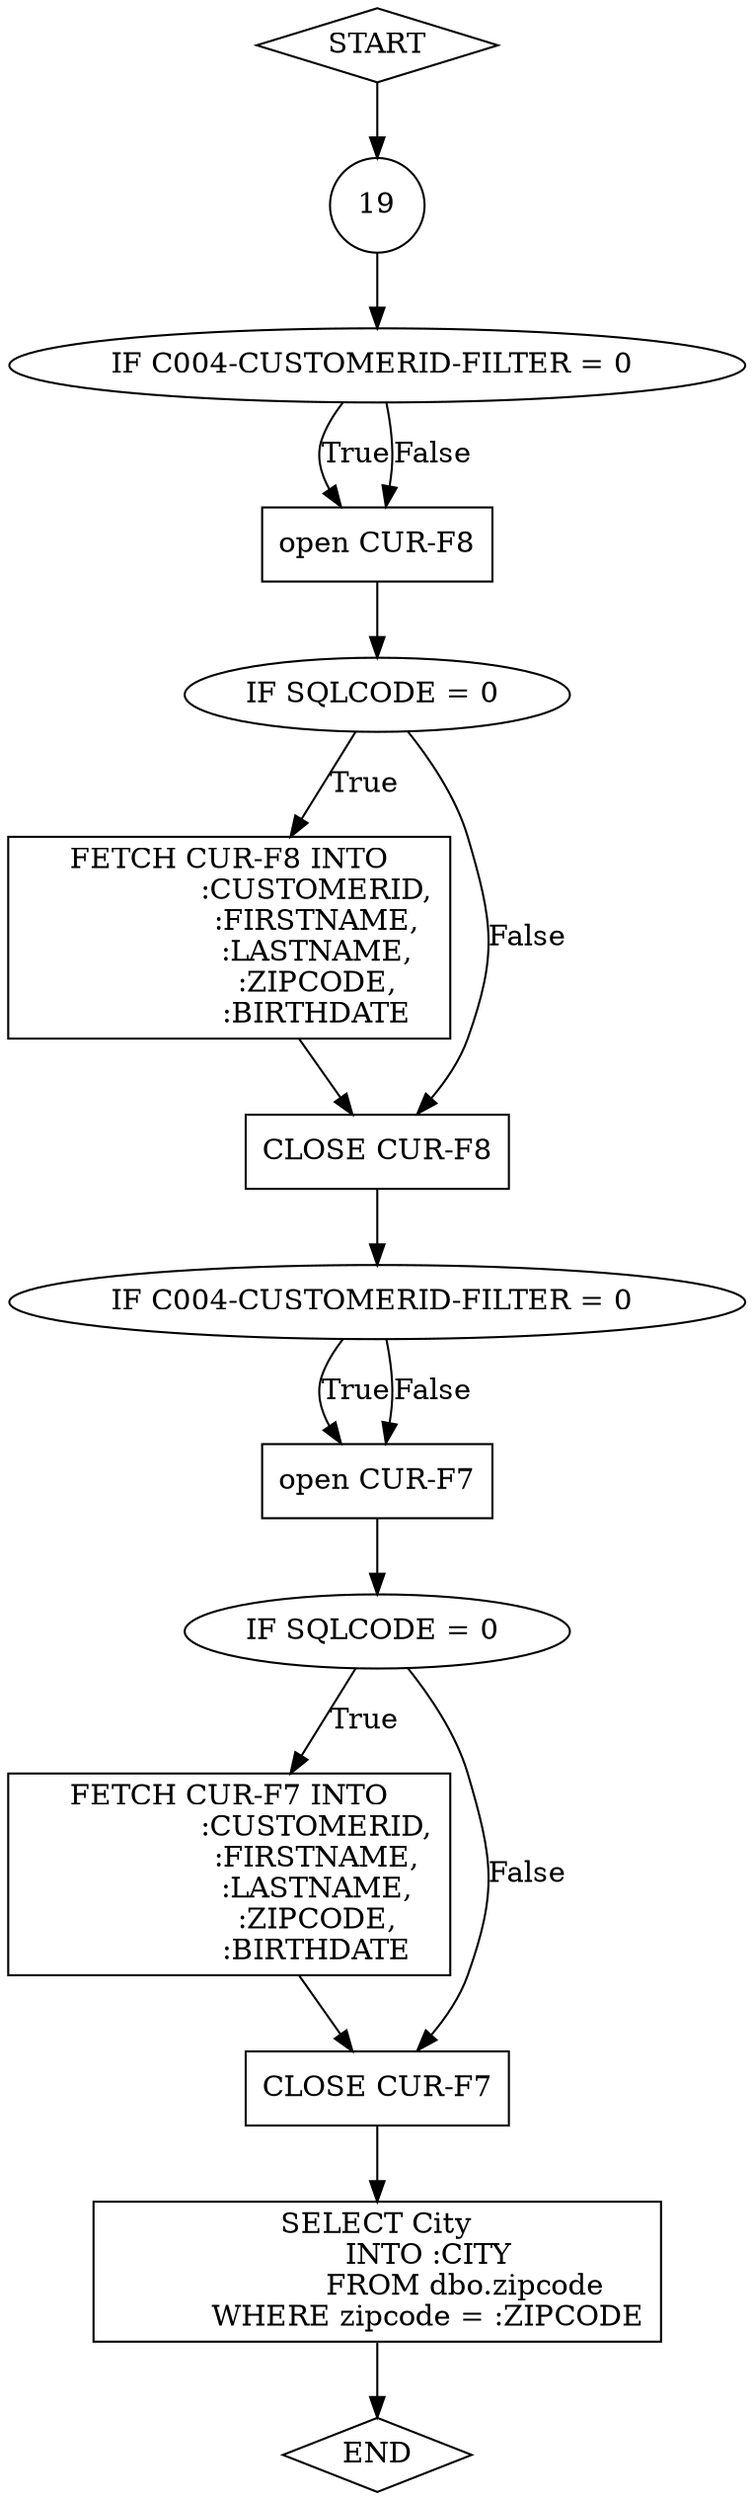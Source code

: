 digraph "control-flow" {
	node [shape=diamond]
	62 [label=START]
	node [shape=circle]
	97 [label=19]
	node [shape=ellipse]
	43 [label="IF C004-CUSTOMERID-FILTER = 0 "]
	node [shape=box]
	46 [label="open CUR-F8"]
	node [shape=ellipse]
	47 [label="IF SQLCODE = 0 "]
	node [shape=box]
	48 [label="FETCH CUR-F8 INTO
		   :CUSTOMERID,
		   :FIRSTNAME,
		   :LASTNAME,
		   :ZIPCODE,
		   :BIRTHDATE"]
	node [shape=box]
	51 [label="CLOSE CUR-F8"]
	node [shape=ellipse]
	52 [label="IF C004-CUSTOMERID-FILTER = 0 "]
	node [shape=box]
	55 [label="open CUR-F7"]
	node [shape=ellipse]
	56 [label="IF SQLCODE = 0 "]
	node [shape=box]
	57 [label="FETCH CUR-F7 INTO
		   :CUSTOMERID,
		   :FIRSTNAME,
		   :LASTNAME,
		   :ZIPCODE,
		   :BIRTHDATE"]
	node [shape=box]
	60 [label="CLOSE CUR-F7"]
	node [shape=box]
	61 [label="SELECT City
           INTO :CITY
		   FROM dbo.zipcode
           WHERE zipcode = :ZIPCODE"]
	node [shape=diamond]
	95 [label=END]
	62 -> 97
	97 -> 43
	43 -> 46 [label=True]
	43 -> 46 [label=False]
	46 -> 47
	47 -> 48 [label=True]
	47 -> 51 [label=False]
	48 -> 51
	51 -> 52
	52 -> 55 [label=True]
	52 -> 55 [label=False]
	55 -> 56
	56 -> 57 [label=True]
	56 -> 60 [label=False]
	57 -> 60
	60 -> 61
	61 -> 95
}
